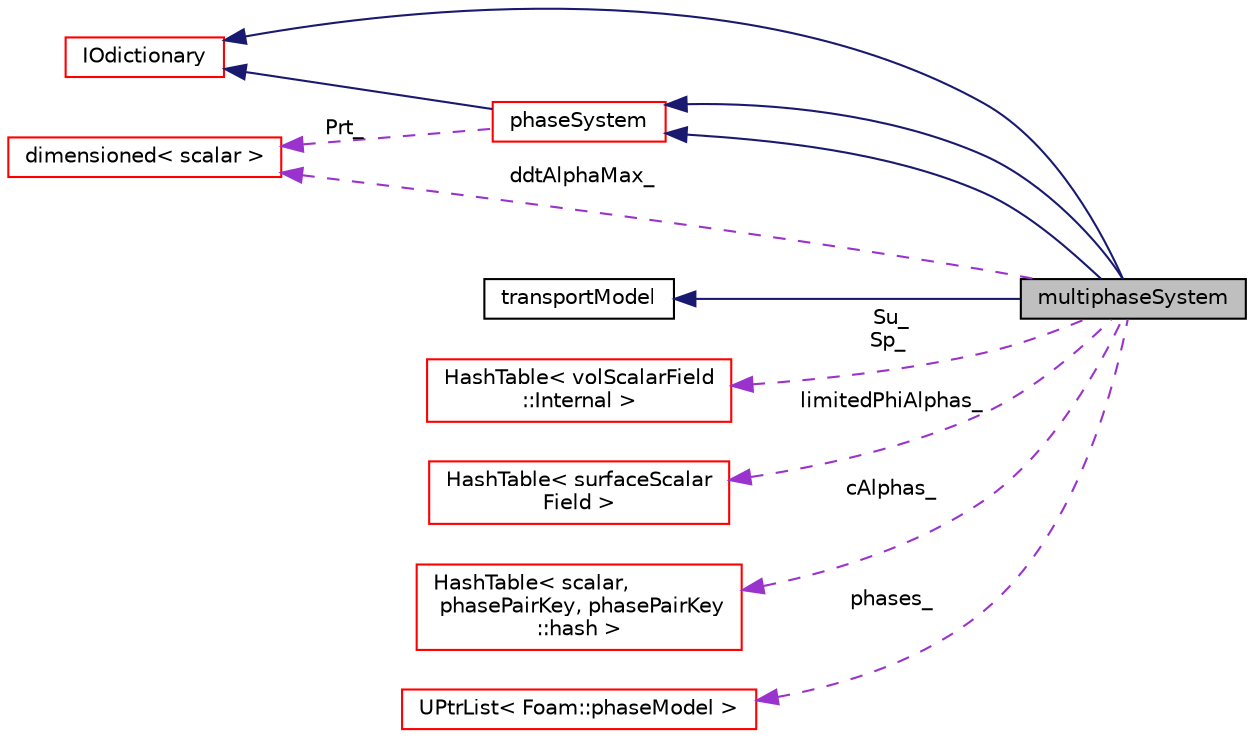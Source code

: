 digraph "multiphaseSystem"
{
  bgcolor="transparent";
  edge [fontname="Helvetica",fontsize="10",labelfontname="Helvetica",labelfontsize="10"];
  node [fontname="Helvetica",fontsize="10",shape=record];
  rankdir="LR";
  Node1 [label="multiphaseSystem",height=0.2,width=0.4,color="black", fillcolor="grey75", style="filled" fontcolor="black"];
  Node2 -> Node1 [dir="back",color="midnightblue",fontsize="10",style="solid",fontname="Helvetica"];
  Node2 [label="IOdictionary",height=0.2,width=0.4,color="red",URL="$classFoam_1_1IOdictionary.html",tooltip="IOdictionary is derived from dictionary and IOobject to give the dictionary automatic IO functionalit..."];
  Node3 -> Node1 [dir="back",color="midnightblue",fontsize="10",style="solid",fontname="Helvetica"];
  Node3 [label="transportModel",height=0.2,width=0.4,color="black",URL="$classFoam_1_1transportModel.html",tooltip="Base-class for all transport models used by the incompressible turbulence models. ..."];
  Node4 -> Node1 [dir="back",color="midnightblue",fontsize="10",style="solid",fontname="Helvetica"];
  Node4 [label="phaseSystem",height=0.2,width=0.4,color="red",URL="$classFoam_1_1phaseSystem.html",tooltip="Class to represent a system of phases and model interfacial transfers between them. "];
  Node2 -> Node4 [dir="back",color="midnightblue",fontsize="10",style="solid",fontname="Helvetica"];
  Node5 -> Node4 [dir="back",color="darkorchid3",fontsize="10",style="dashed",label=" Prt_" ,fontname="Helvetica"];
  Node5 [label="dimensioned\< scalar \>",height=0.2,width=0.4,color="red",URL="$classFoam_1_1dimensioned.html"];
  Node4 -> Node1 [dir="back",color="midnightblue",fontsize="10",style="solid",fontname="Helvetica"];
  Node6 -> Node1 [dir="back",color="darkorchid3",fontsize="10",style="dashed",label=" Su_\nSp_" ,fontname="Helvetica"];
  Node6 [label="HashTable\< volScalarField\l::Internal \>",height=0.2,width=0.4,color="red",URL="$classFoam_1_1HashTable.html"];
  Node7 -> Node1 [dir="back",color="darkorchid3",fontsize="10",style="dashed",label=" limitedPhiAlphas_" ,fontname="Helvetica"];
  Node7 [label="HashTable\< surfaceScalar\lField \>",height=0.2,width=0.4,color="red",URL="$classFoam_1_1HashTable.html"];
  Node8 -> Node1 [dir="back",color="darkorchid3",fontsize="10",style="dashed",label=" cAlphas_" ,fontname="Helvetica"];
  Node8 [label="HashTable\< scalar,\l phasePairKey, phasePairKey\l::hash \>",height=0.2,width=0.4,color="red",URL="$classFoam_1_1HashTable.html"];
  Node5 -> Node1 [dir="back",color="darkorchid3",fontsize="10",style="dashed",label=" ddtAlphaMax_" ,fontname="Helvetica"];
  Node9 -> Node1 [dir="back",color="darkorchid3",fontsize="10",style="dashed",label=" phases_" ,fontname="Helvetica"];
  Node9 [label="UPtrList\< Foam::phaseModel \>",height=0.2,width=0.4,color="red",URL="$classFoam_1_1UPtrList.html"];
}
